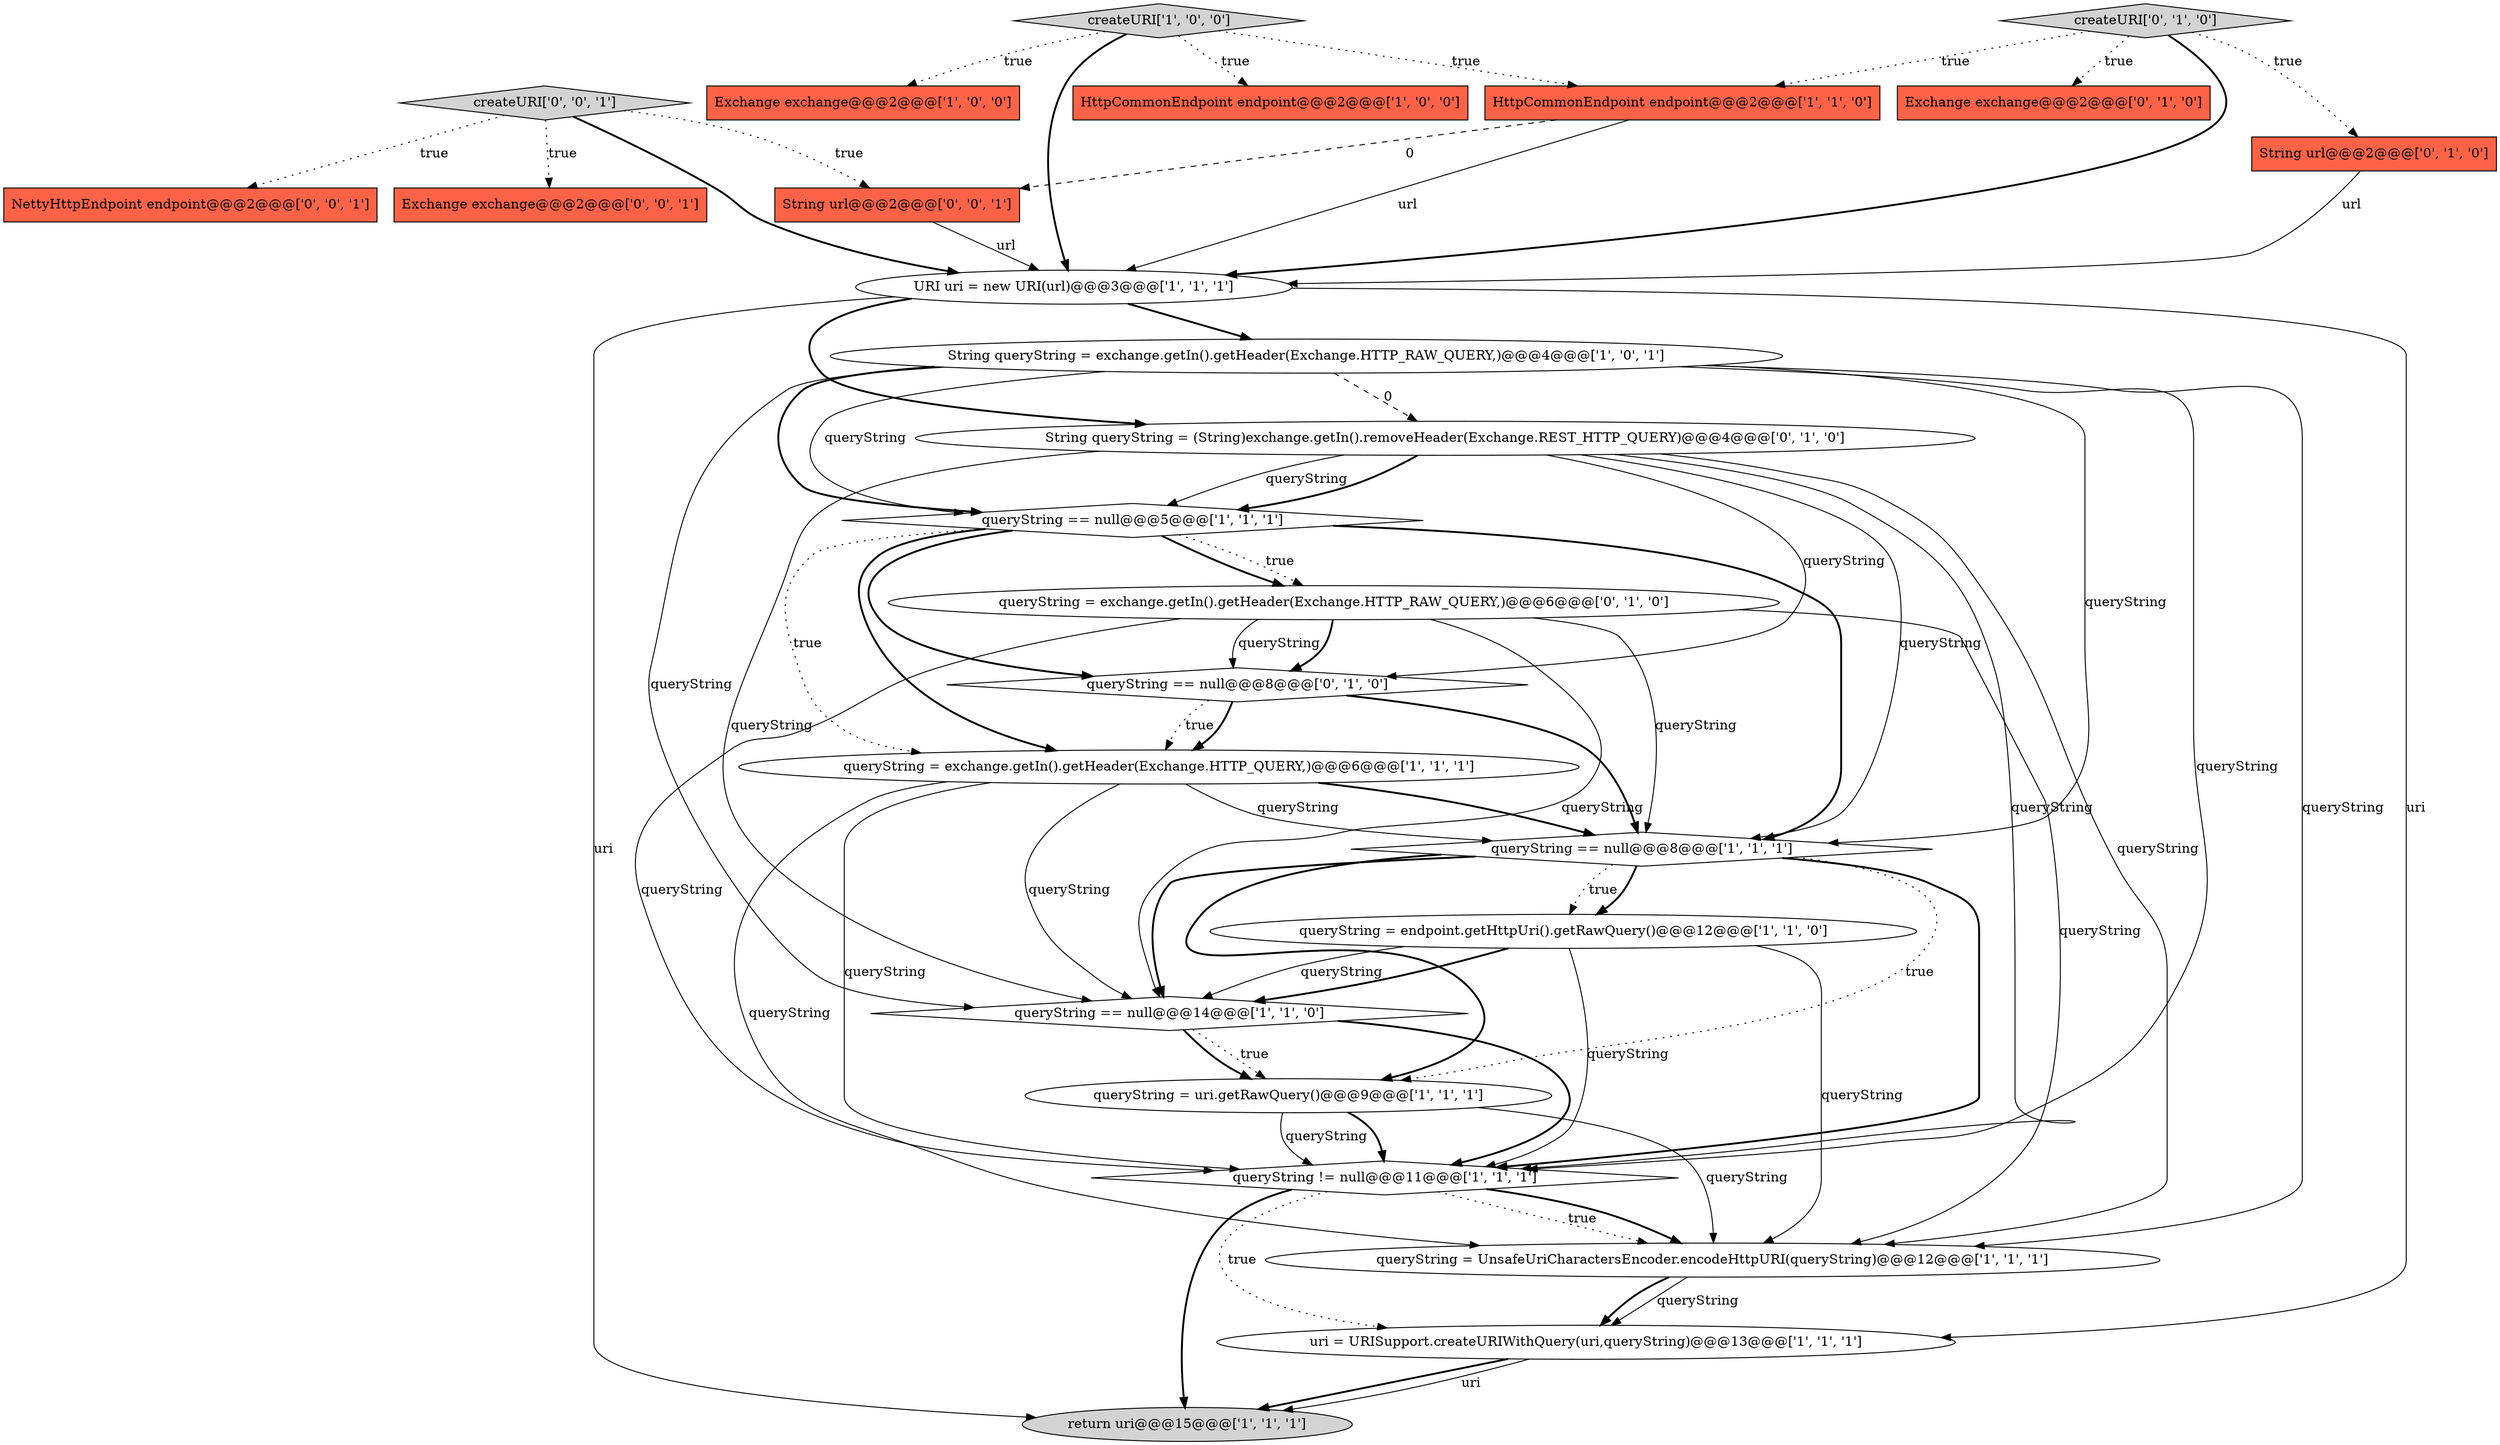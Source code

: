 digraph {
25 [style = filled, label = "String url@@@2@@@['0', '0', '1']", fillcolor = tomato, shape = box image = "AAA0AAABBB3BBB"];
8 [style = filled, label = "queryString = uri.getRawQuery()@@@9@@@['1', '1', '1']", fillcolor = white, shape = ellipse image = "AAA0AAABBB1BBB"];
20 [style = filled, label = "queryString == null@@@8@@@['0', '1', '0']", fillcolor = white, shape = diamond image = "AAA1AAABBB2BBB"];
2 [style = filled, label = "queryString = exchange.getIn().getHeader(Exchange.HTTP_QUERY,)@@@6@@@['1', '1', '1']", fillcolor = white, shape = ellipse image = "AAA0AAABBB1BBB"];
9 [style = filled, label = "queryString == null@@@14@@@['1', '1', '0']", fillcolor = white, shape = diamond image = "AAA0AAABBB1BBB"];
7 [style = filled, label = "queryString == null@@@5@@@['1', '1', '1']", fillcolor = white, shape = diamond image = "AAA0AAABBB1BBB"];
5 [style = filled, label = "queryString = UnsafeUriCharactersEncoder.encodeHttpURI(queryString)@@@12@@@['1', '1', '1']", fillcolor = white, shape = ellipse image = "AAA0AAABBB1BBB"];
4 [style = filled, label = "queryString = endpoint.getHttpUri().getRawQuery()@@@12@@@['1', '1', '0']", fillcolor = white, shape = ellipse image = "AAA0AAABBB1BBB"];
22 [style = filled, label = "createURI['0', '0', '1']", fillcolor = lightgray, shape = diamond image = "AAA0AAABBB3BBB"];
10 [style = filled, label = "uri = URISupport.createURIWithQuery(uri,queryString)@@@13@@@['1', '1', '1']", fillcolor = white, shape = ellipse image = "AAA0AAABBB1BBB"];
21 [style = filled, label = "Exchange exchange@@@2@@@['0', '1', '0']", fillcolor = tomato, shape = box image = "AAA0AAABBB2BBB"];
15 [style = filled, label = "HttpCommonEndpoint endpoint@@@2@@@['1', '1', '0']", fillcolor = tomato, shape = box image = "AAA0AAABBB1BBB"];
19 [style = filled, label = "queryString = exchange.getIn().getHeader(Exchange.HTTP_RAW_QUERY,)@@@6@@@['0', '1', '0']", fillcolor = white, shape = ellipse image = "AAA1AAABBB2BBB"];
16 [style = filled, label = "String queryString = (String)exchange.getIn().removeHeader(Exchange.REST_HTTP_QUERY)@@@4@@@['0', '1', '0']", fillcolor = white, shape = ellipse image = "AAA1AAABBB2BBB"];
6 [style = filled, label = "createURI['1', '0', '0']", fillcolor = lightgray, shape = diamond image = "AAA0AAABBB1BBB"];
13 [style = filled, label = "return uri@@@15@@@['1', '1', '1']", fillcolor = lightgray, shape = ellipse image = "AAA0AAABBB1BBB"];
17 [style = filled, label = "createURI['0', '1', '0']", fillcolor = lightgray, shape = diamond image = "AAA0AAABBB2BBB"];
11 [style = filled, label = "Exchange exchange@@@2@@@['1', '0', '0']", fillcolor = tomato, shape = box image = "AAA0AAABBB1BBB"];
24 [style = filled, label = "NettyHttpEndpoint endpoint@@@2@@@['0', '0', '1']", fillcolor = tomato, shape = box image = "AAA0AAABBB3BBB"];
3 [style = filled, label = "queryString == null@@@8@@@['1', '1', '1']", fillcolor = white, shape = diamond image = "AAA0AAABBB1BBB"];
14 [style = filled, label = "String queryString = exchange.getIn().getHeader(Exchange.HTTP_RAW_QUERY,)@@@4@@@['1', '0', '1']", fillcolor = white, shape = ellipse image = "AAA0AAABBB1BBB"];
23 [style = filled, label = "Exchange exchange@@@2@@@['0', '0', '1']", fillcolor = tomato, shape = box image = "AAA0AAABBB3BBB"];
1 [style = filled, label = "URI uri = new URI(url)@@@3@@@['1', '1', '1']", fillcolor = white, shape = ellipse image = "AAA0AAABBB1BBB"];
12 [style = filled, label = "queryString != null@@@11@@@['1', '1', '1']", fillcolor = white, shape = diamond image = "AAA0AAABBB1BBB"];
0 [style = filled, label = "HttpCommonEndpoint endpoint@@@2@@@['1', '0', '0']", fillcolor = tomato, shape = box image = "AAA0AAABBB1BBB"];
18 [style = filled, label = "String url@@@2@@@['0', '1', '0']", fillcolor = tomato, shape = box image = "AAA0AAABBB2BBB"];
14->12 [style = solid, label="queryString"];
7->2 [style = dotted, label="true"];
12->10 [style = dotted, label="true"];
16->12 [style = solid, label="queryString"];
17->18 [style = dotted, label="true"];
2->9 [style = solid, label="queryString"];
6->11 [style = dotted, label="true"];
14->7 [style = bold, label=""];
9->8 [style = dotted, label="true"];
19->20 [style = solid, label="queryString"];
7->19 [style = dotted, label="true"];
20->3 [style = bold, label=""];
22->23 [style = dotted, label="true"];
2->5 [style = solid, label="queryString"];
4->9 [style = solid, label="queryString"];
8->12 [style = bold, label=""];
1->13 [style = solid, label="uri"];
16->9 [style = solid, label="queryString"];
6->15 [style = dotted, label="true"];
20->2 [style = dotted, label="true"];
8->5 [style = solid, label="queryString"];
25->1 [style = solid, label="url"];
2->12 [style = solid, label="queryString"];
1->10 [style = solid, label="uri"];
16->5 [style = solid, label="queryString"];
19->20 [style = bold, label=""];
15->25 [style = dashed, label="0"];
3->8 [style = dotted, label="true"];
14->5 [style = solid, label="queryString"];
15->1 [style = solid, label="url"];
5->10 [style = solid, label="queryString"];
18->1 [style = solid, label="url"];
19->5 [style = solid, label="queryString"];
4->12 [style = solid, label="queryString"];
7->20 [style = bold, label=""];
1->14 [style = bold, label=""];
5->10 [style = bold, label=""];
12->5 [style = dotted, label="true"];
12->13 [style = bold, label=""];
2->3 [style = bold, label=""];
6->0 [style = dotted, label="true"];
7->3 [style = bold, label=""];
14->7 [style = solid, label="queryString"];
22->25 [style = dotted, label="true"];
16->3 [style = solid, label="queryString"];
14->16 [style = dashed, label="0"];
12->5 [style = bold, label=""];
17->15 [style = dotted, label="true"];
2->3 [style = solid, label="queryString"];
16->7 [style = solid, label="queryString"];
14->3 [style = solid, label="queryString"];
10->13 [style = bold, label=""];
3->12 [style = bold, label=""];
3->4 [style = dotted, label="true"];
22->24 [style = dotted, label="true"];
4->9 [style = bold, label=""];
19->12 [style = solid, label="queryString"];
19->3 [style = solid, label="queryString"];
3->9 [style = bold, label=""];
3->8 [style = bold, label=""];
14->9 [style = solid, label="queryString"];
16->7 [style = bold, label=""];
17->21 [style = dotted, label="true"];
8->12 [style = solid, label="queryString"];
20->2 [style = bold, label=""];
7->19 [style = bold, label=""];
9->8 [style = bold, label=""];
10->13 [style = solid, label="uri"];
1->16 [style = bold, label=""];
16->20 [style = solid, label="queryString"];
22->1 [style = bold, label=""];
6->1 [style = bold, label=""];
19->9 [style = solid, label="queryString"];
3->4 [style = bold, label=""];
4->5 [style = solid, label="queryString"];
9->12 [style = bold, label=""];
17->1 [style = bold, label=""];
7->2 [style = bold, label=""];
}
